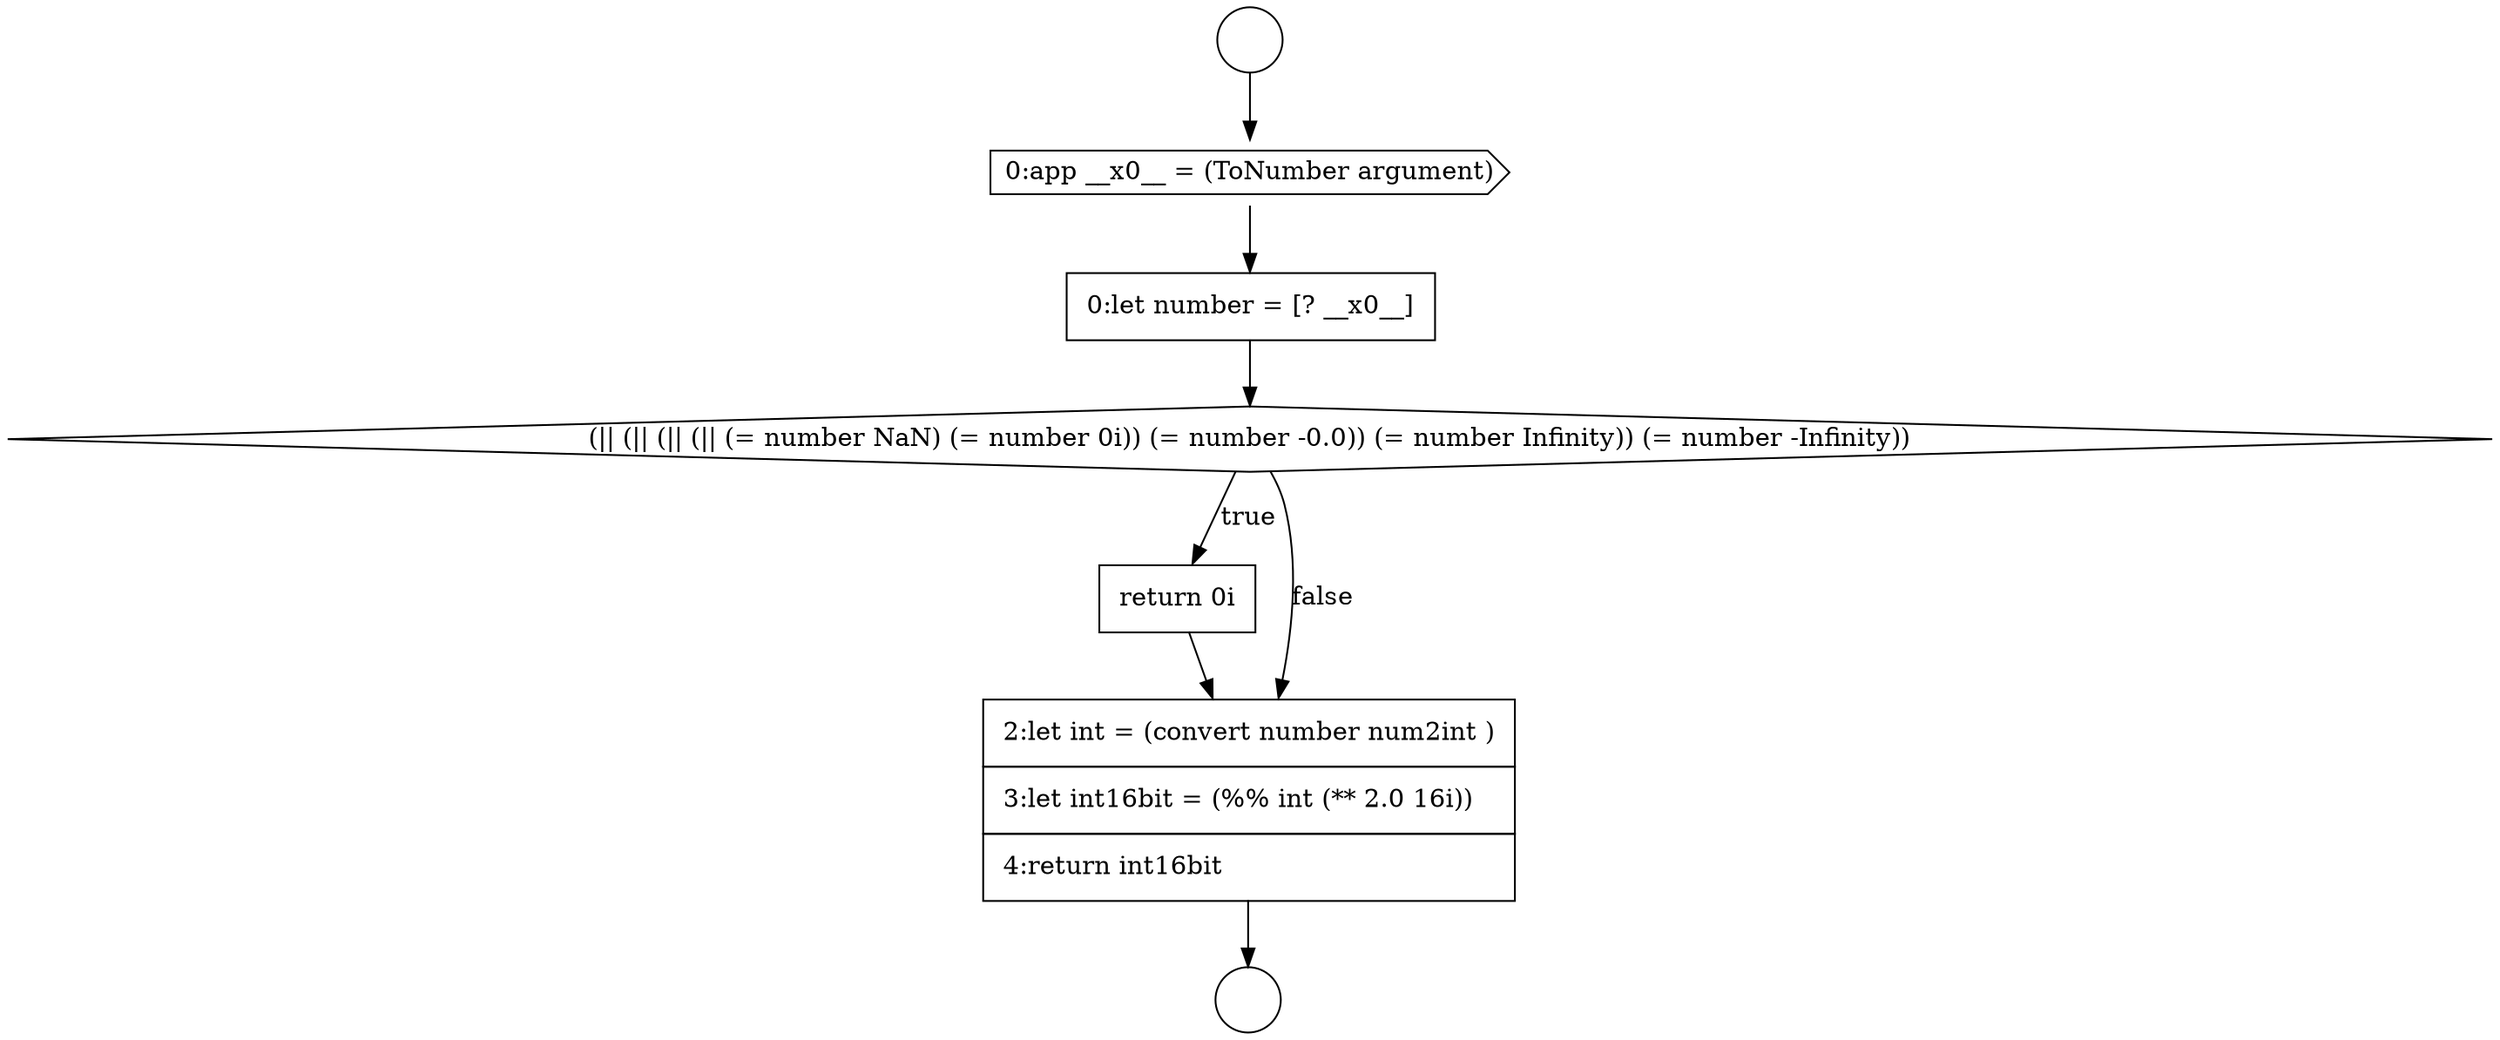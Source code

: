 digraph {
  node312 [shape=none, margin=0, label=<<font color="black">
    <table border="0" cellborder="1" cellspacing="0" cellpadding="10">
      <tr><td align="left">0:let number = [? __x0__]</td></tr>
    </table>
  </font>> color="black" fillcolor="white" style=filled]
  node311 [shape=cds, label=<<font color="black">0:app __x0__ = (ToNumber argument)</font>> color="black" fillcolor="white" style=filled]
  node313 [shape=diamond, label=<<font color="black">(|| (|| (|| (|| (= number NaN) (= number 0i)) (= number -0.0)) (= number Infinity)) (= number -Infinity))</font>> color="black" fillcolor="white" style=filled]
  node310 [shape=circle label=" " color="black" fillcolor="white" style=filled]
  node314 [shape=none, margin=0, label=<<font color="black">
    <table border="0" cellborder="1" cellspacing="0" cellpadding="10">
      <tr><td align="left">return 0i</td></tr>
    </table>
  </font>> color="black" fillcolor="white" style=filled]
  node315 [shape=none, margin=0, label=<<font color="black">
    <table border="0" cellborder="1" cellspacing="0" cellpadding="10">
      <tr><td align="left">2:let int = (convert number num2int )</td></tr>
      <tr><td align="left">3:let int16bit = (%% int (** 2.0 16i))</td></tr>
      <tr><td align="left">4:return int16bit</td></tr>
    </table>
  </font>> color="black" fillcolor="white" style=filled]
  node309 [shape=circle label=" " color="black" fillcolor="white" style=filled]
  node312 -> node313 [ color="black"]
  node309 -> node311 [ color="black"]
  node315 -> node310 [ color="black"]
  node313 -> node314 [label=<<font color="black">true</font>> color="black"]
  node313 -> node315 [label=<<font color="black">false</font>> color="black"]
  node311 -> node312 [ color="black"]
  node314 -> node315 [ color="black"]
}
